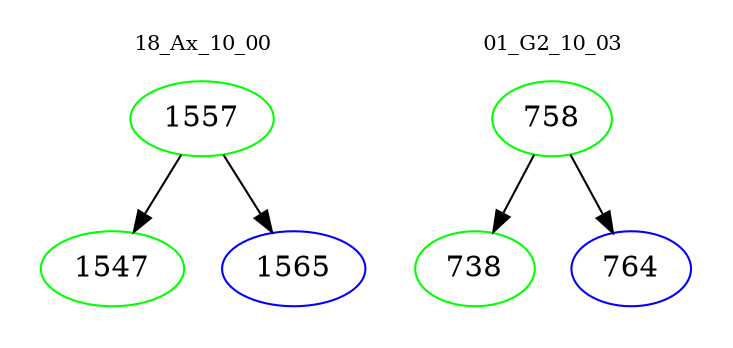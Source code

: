 digraph{
subgraph cluster_0 {
color = white
label = "18_Ax_10_00";
fontsize=10;
T0_1557 [label="1557", color="green"]
T0_1557 -> T0_1547 [color="black"]
T0_1547 [label="1547", color="green"]
T0_1557 -> T0_1565 [color="black"]
T0_1565 [label="1565", color="blue"]
}
subgraph cluster_1 {
color = white
label = "01_G2_10_03";
fontsize=10;
T1_758 [label="758", color="green"]
T1_758 -> T1_738 [color="black"]
T1_738 [label="738", color="green"]
T1_758 -> T1_764 [color="black"]
T1_764 [label="764", color="blue"]
}
}
